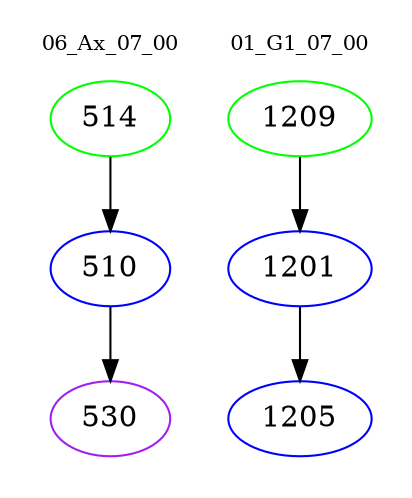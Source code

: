 digraph{
subgraph cluster_0 {
color = white
label = "06_Ax_07_00";
fontsize=10;
T0_514 [label="514", color="green"]
T0_514 -> T0_510 [color="black"]
T0_510 [label="510", color="blue"]
T0_510 -> T0_530 [color="black"]
T0_530 [label="530", color="purple"]
}
subgraph cluster_1 {
color = white
label = "01_G1_07_00";
fontsize=10;
T1_1209 [label="1209", color="green"]
T1_1209 -> T1_1201 [color="black"]
T1_1201 [label="1201", color="blue"]
T1_1201 -> T1_1205 [color="black"]
T1_1205 [label="1205", color="blue"]
}
}
